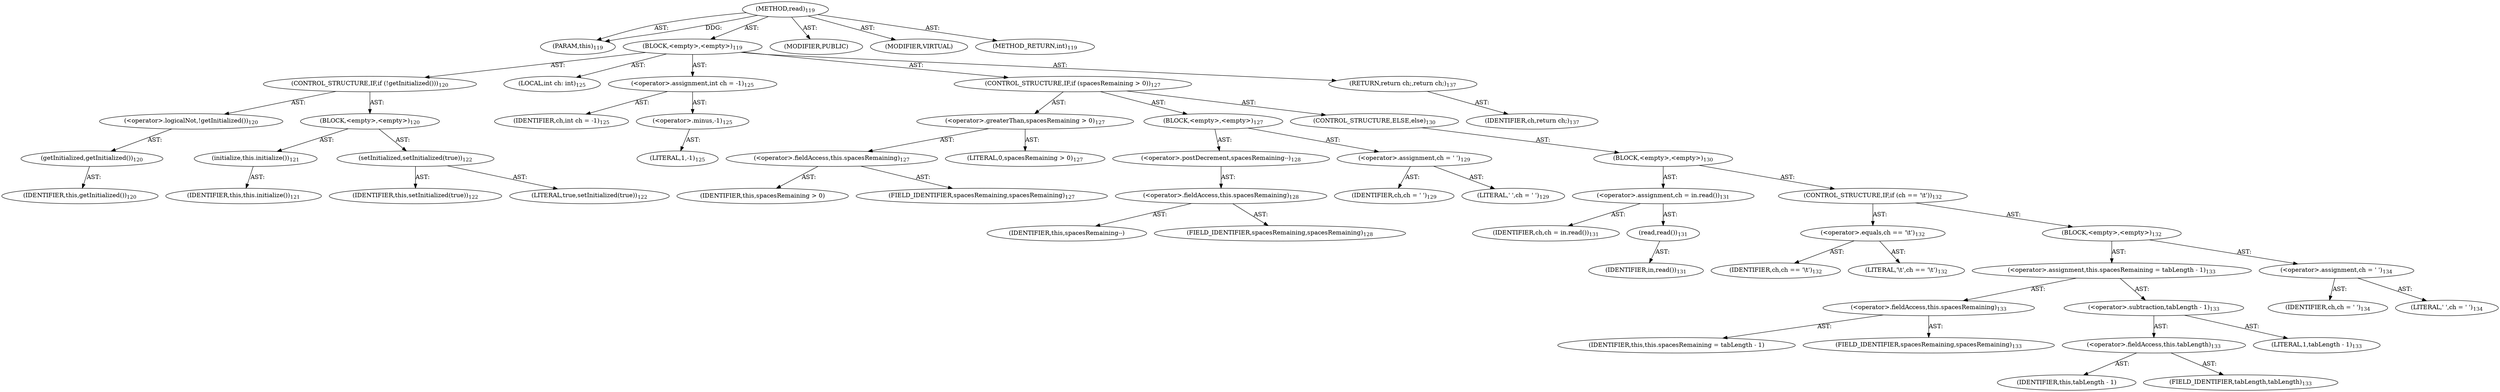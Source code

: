 digraph "read" {  
"111669149698" [label = <(METHOD,read)<SUB>119</SUB>> ]
"115964116992" [label = <(PARAM,this)<SUB>119</SUB>> ]
"25769803778" [label = <(BLOCK,&lt;empty&gt;,&lt;empty&gt;)<SUB>119</SUB>> ]
"47244640256" [label = <(CONTROL_STRUCTURE,IF,if (!getInitialized()))<SUB>120</SUB>> ]
"30064771084" [label = <(&lt;operator&gt;.logicalNot,!getInitialized())<SUB>120</SUB>> ]
"30064771085" [label = <(getInitialized,getInitialized())<SUB>120</SUB>> ]
"68719476736" [label = <(IDENTIFIER,this,getInitialized())<SUB>120</SUB>> ]
"25769803779" [label = <(BLOCK,&lt;empty&gt;,&lt;empty&gt;)<SUB>120</SUB>> ]
"30064771086" [label = <(initialize,this.initialize())<SUB>121</SUB>> ]
"68719476737" [label = <(IDENTIFIER,this,this.initialize())<SUB>121</SUB>> ]
"30064771087" [label = <(setInitialized,setInitialized(true))<SUB>122</SUB>> ]
"68719476738" [label = <(IDENTIFIER,this,setInitialized(true))<SUB>122</SUB>> ]
"90194313218" [label = <(LITERAL,true,setInitialized(true))<SUB>122</SUB>> ]
"94489280512" [label = <(LOCAL,int ch: int)<SUB>125</SUB>> ]
"30064771088" [label = <(&lt;operator&gt;.assignment,int ch = -1)<SUB>125</SUB>> ]
"68719476749" [label = <(IDENTIFIER,ch,int ch = -1)<SUB>125</SUB>> ]
"30064771089" [label = <(&lt;operator&gt;.minus,-1)<SUB>125</SUB>> ]
"90194313219" [label = <(LITERAL,1,-1)<SUB>125</SUB>> ]
"47244640257" [label = <(CONTROL_STRUCTURE,IF,if (spacesRemaining &gt; 0))<SUB>127</SUB>> ]
"30064771090" [label = <(&lt;operator&gt;.greaterThan,spacesRemaining &gt; 0)<SUB>127</SUB>> ]
"30064771091" [label = <(&lt;operator&gt;.fieldAccess,this.spacesRemaining)<SUB>127</SUB>> ]
"68719476750" [label = <(IDENTIFIER,this,spacesRemaining &gt; 0)> ]
"55834574854" [label = <(FIELD_IDENTIFIER,spacesRemaining,spacesRemaining)<SUB>127</SUB>> ]
"90194313220" [label = <(LITERAL,0,spacesRemaining &gt; 0)<SUB>127</SUB>> ]
"25769803780" [label = <(BLOCK,&lt;empty&gt;,&lt;empty&gt;)<SUB>127</SUB>> ]
"30064771092" [label = <(&lt;operator&gt;.postDecrement,spacesRemaining--)<SUB>128</SUB>> ]
"30064771093" [label = <(&lt;operator&gt;.fieldAccess,this.spacesRemaining)<SUB>128</SUB>> ]
"68719476751" [label = <(IDENTIFIER,this,spacesRemaining--)> ]
"55834574855" [label = <(FIELD_IDENTIFIER,spacesRemaining,spacesRemaining)<SUB>128</SUB>> ]
"30064771094" [label = <(&lt;operator&gt;.assignment,ch = ' ')<SUB>129</SUB>> ]
"68719476752" [label = <(IDENTIFIER,ch,ch = ' ')<SUB>129</SUB>> ]
"90194313221" [label = <(LITERAL,' ',ch = ' ')<SUB>129</SUB>> ]
"47244640258" [label = <(CONTROL_STRUCTURE,ELSE,else)<SUB>130</SUB>> ]
"25769803781" [label = <(BLOCK,&lt;empty&gt;,&lt;empty&gt;)<SUB>130</SUB>> ]
"30064771095" [label = <(&lt;operator&gt;.assignment,ch = in.read())<SUB>131</SUB>> ]
"68719476753" [label = <(IDENTIFIER,ch,ch = in.read())<SUB>131</SUB>> ]
"30064771096" [label = <(read,read())<SUB>131</SUB>> ]
"68719476754" [label = <(IDENTIFIER,in,read())<SUB>131</SUB>> ]
"47244640259" [label = <(CONTROL_STRUCTURE,IF,if (ch == '\t'))<SUB>132</SUB>> ]
"30064771097" [label = <(&lt;operator&gt;.equals,ch == '\t')<SUB>132</SUB>> ]
"68719476755" [label = <(IDENTIFIER,ch,ch == '\t')<SUB>132</SUB>> ]
"90194313222" [label = <(LITERAL,'\t',ch == '\t')<SUB>132</SUB>> ]
"25769803782" [label = <(BLOCK,&lt;empty&gt;,&lt;empty&gt;)<SUB>132</SUB>> ]
"30064771098" [label = <(&lt;operator&gt;.assignment,this.spacesRemaining = tabLength - 1)<SUB>133</SUB>> ]
"30064771099" [label = <(&lt;operator&gt;.fieldAccess,this.spacesRemaining)<SUB>133</SUB>> ]
"68719476756" [label = <(IDENTIFIER,this,this.spacesRemaining = tabLength - 1)> ]
"55834574856" [label = <(FIELD_IDENTIFIER,spacesRemaining,spacesRemaining)<SUB>133</SUB>> ]
"30064771100" [label = <(&lt;operator&gt;.subtraction,tabLength - 1)<SUB>133</SUB>> ]
"30064771101" [label = <(&lt;operator&gt;.fieldAccess,this.tabLength)<SUB>133</SUB>> ]
"68719476757" [label = <(IDENTIFIER,this,tabLength - 1)> ]
"55834574857" [label = <(FIELD_IDENTIFIER,tabLength,tabLength)<SUB>133</SUB>> ]
"90194313223" [label = <(LITERAL,1,tabLength - 1)<SUB>133</SUB>> ]
"30064771102" [label = <(&lt;operator&gt;.assignment,ch = ' ')<SUB>134</SUB>> ]
"68719476758" [label = <(IDENTIFIER,ch,ch = ' ')<SUB>134</SUB>> ]
"90194313224" [label = <(LITERAL,' ',ch = ' ')<SUB>134</SUB>> ]
"146028888064" [label = <(RETURN,return ch;,return ch;)<SUB>137</SUB>> ]
"68719476759" [label = <(IDENTIFIER,ch,return ch;)<SUB>137</SUB>> ]
"133143986186" [label = <(MODIFIER,PUBLIC)> ]
"133143986187" [label = <(MODIFIER,VIRTUAL)> ]
"128849018882" [label = <(METHOD_RETURN,int)<SUB>119</SUB>> ]
  "111669149698" -> "115964116992"  [ label = "AST: "] 
  "111669149698" -> "25769803778"  [ label = "AST: "] 
  "111669149698" -> "133143986186"  [ label = "AST: "] 
  "111669149698" -> "133143986187"  [ label = "AST: "] 
  "111669149698" -> "128849018882"  [ label = "AST: "] 
  "25769803778" -> "47244640256"  [ label = "AST: "] 
  "25769803778" -> "94489280512"  [ label = "AST: "] 
  "25769803778" -> "30064771088"  [ label = "AST: "] 
  "25769803778" -> "47244640257"  [ label = "AST: "] 
  "25769803778" -> "146028888064"  [ label = "AST: "] 
  "47244640256" -> "30064771084"  [ label = "AST: "] 
  "47244640256" -> "25769803779"  [ label = "AST: "] 
  "30064771084" -> "30064771085"  [ label = "AST: "] 
  "30064771085" -> "68719476736"  [ label = "AST: "] 
  "25769803779" -> "30064771086"  [ label = "AST: "] 
  "25769803779" -> "30064771087"  [ label = "AST: "] 
  "30064771086" -> "68719476737"  [ label = "AST: "] 
  "30064771087" -> "68719476738"  [ label = "AST: "] 
  "30064771087" -> "90194313218"  [ label = "AST: "] 
  "30064771088" -> "68719476749"  [ label = "AST: "] 
  "30064771088" -> "30064771089"  [ label = "AST: "] 
  "30064771089" -> "90194313219"  [ label = "AST: "] 
  "47244640257" -> "30064771090"  [ label = "AST: "] 
  "47244640257" -> "25769803780"  [ label = "AST: "] 
  "47244640257" -> "47244640258"  [ label = "AST: "] 
  "30064771090" -> "30064771091"  [ label = "AST: "] 
  "30064771090" -> "90194313220"  [ label = "AST: "] 
  "30064771091" -> "68719476750"  [ label = "AST: "] 
  "30064771091" -> "55834574854"  [ label = "AST: "] 
  "25769803780" -> "30064771092"  [ label = "AST: "] 
  "25769803780" -> "30064771094"  [ label = "AST: "] 
  "30064771092" -> "30064771093"  [ label = "AST: "] 
  "30064771093" -> "68719476751"  [ label = "AST: "] 
  "30064771093" -> "55834574855"  [ label = "AST: "] 
  "30064771094" -> "68719476752"  [ label = "AST: "] 
  "30064771094" -> "90194313221"  [ label = "AST: "] 
  "47244640258" -> "25769803781"  [ label = "AST: "] 
  "25769803781" -> "30064771095"  [ label = "AST: "] 
  "25769803781" -> "47244640259"  [ label = "AST: "] 
  "30064771095" -> "68719476753"  [ label = "AST: "] 
  "30064771095" -> "30064771096"  [ label = "AST: "] 
  "30064771096" -> "68719476754"  [ label = "AST: "] 
  "47244640259" -> "30064771097"  [ label = "AST: "] 
  "47244640259" -> "25769803782"  [ label = "AST: "] 
  "30064771097" -> "68719476755"  [ label = "AST: "] 
  "30064771097" -> "90194313222"  [ label = "AST: "] 
  "25769803782" -> "30064771098"  [ label = "AST: "] 
  "25769803782" -> "30064771102"  [ label = "AST: "] 
  "30064771098" -> "30064771099"  [ label = "AST: "] 
  "30064771098" -> "30064771100"  [ label = "AST: "] 
  "30064771099" -> "68719476756"  [ label = "AST: "] 
  "30064771099" -> "55834574856"  [ label = "AST: "] 
  "30064771100" -> "30064771101"  [ label = "AST: "] 
  "30064771100" -> "90194313223"  [ label = "AST: "] 
  "30064771101" -> "68719476757"  [ label = "AST: "] 
  "30064771101" -> "55834574857"  [ label = "AST: "] 
  "30064771102" -> "68719476758"  [ label = "AST: "] 
  "30064771102" -> "90194313224"  [ label = "AST: "] 
  "146028888064" -> "68719476759"  [ label = "AST: "] 
  "111669149698" -> "115964116992"  [ label = "DDG: "] 
}

